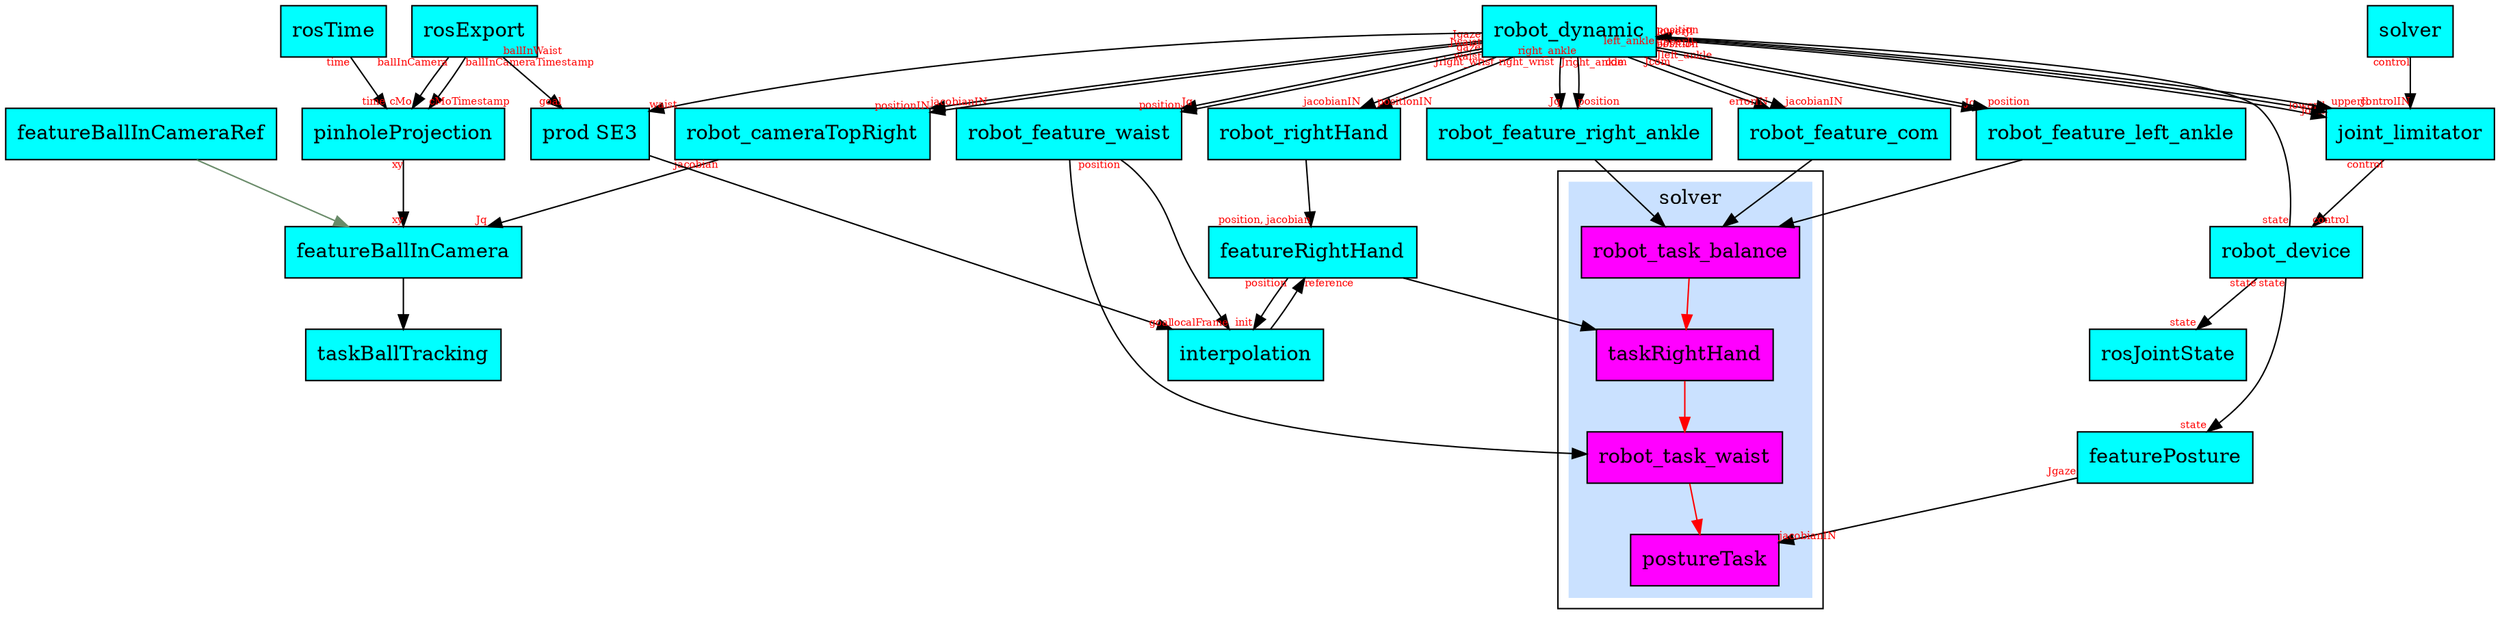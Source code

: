 digraph CD {
"featureBallInCamera" [ label = "featureBallInCamera" ,
   fontcolor = black, color = black, fillcolor=cyan, style=filled, shape=box ]
	"robot_cameraTopRight" -> "featureBallInCamera"
	 [ headlabel = "Jq" , taillabel = "jacobian", fontsize=7, fontcolor=red ]
	"pinholeProjection" -> "featureBallInCamera"
	 [ headlabel = "xy" , taillabel = "xy", fontsize=7, fontcolor=red ]
	"featureBallInCameraRef" -> "featureBallInCamera"[ color=darkseagreen4 ]
featureBallInCameraRef [ label = "featureBallInCameraRef" ,
   fontcolor = black, color = black, fillcolor=cyan, style=filled, shape=box ]
featurePosture [ label = "featurePosture" ,
   fontcolor = black, color = black, fillcolor=cyan, style=filled, shape=box ]
	"robot_device" -> "featurePosture"
	 [ headlabel = "state" , taillabel = "state", fontsize=7, fontcolor=red ]
featureRightHand [ label = "featureRightHand" ,
   fontcolor = black, color = black, fillcolor=cyan, style=filled, shape=box ]
	"robot_rightHand" -> "featureRightHand"
	 [ headlabel = "position, jacobian", fontsize=7, fontcolor=red ]
	"interpolation" -> "featureRightHand"
	 [ headlabel = "reference", fontsize=7, fontcolor=red ]
interpolation [ label = "interpolation" ,
   fontcolor = black, color = black, fillcolor=cyan, style=filled, shape=box ]
	"rosExport" -> "prodSE3"
	 [ headlabel = "goal" , taillabel = "ballInWaist", fontsize=7, fontcolor=red ]
	"featureRightHand" -> "interpolation"
	 [ headlabel = "init" , taillabel = "position", fontsize=7, fontcolor=red ]
	"robot_feature_waist" -> "interpolation"
	 [ headlabel = "localFrame" , taillabel = "position", fontsize=7, fontcolor=red ]
joint_limitator [ label = "joint_limitator" ,
   fontcolor = black, color = black, fillcolor=cyan, style=filled, shape=box ]
	"solver" -> "joint_limitator"
	 [ headlabel = "controlIN" , taillabel = "control", fontsize=7, fontcolor=red ]
	"robot_dynamic" -> "joint_limitator"
	 [ headlabel = "joint" , taillabel = "position", fontsize=7, fontcolor=red ]
	"robot_dynamic" -> "joint_limitator"
	 [ headlabel = "lowerJl" , taillabel = "lowerJl", fontsize=7, fontcolor=red ]
	"robot_dynamic" -> "joint_limitator"
	 [ headlabel = "upperJl" , taillabel = "upperJl", fontsize=7, fontcolor=red ]
pinholeProjection [ label = "pinholeProjection" ,
   fontcolor = black, color = black, fillcolor=cyan, style=filled, shape=box ]
	"rosExport" -> "pinholeProjection"
	 [ headlabel = "cMo" , taillabel = "ballInCamera", fontsize=7, fontcolor=red ]
	"rosExport" -> "pinholeProjection"
	 [ headlabel = "cMoTimestamp" , taillabel = "ballInCameraTimestamp", fontsize=7, fontcolor=red ]
	"rosTime" -> "pinholeProjection"
	 [ headlabel = "time" , taillabel = "time", fontsize=7, fontcolor=red ]
postureTask [ label = "postureTask" ,
   fontcolor = black, color = black, fillcolor=cyan, style=filled, shape=box ]
	"featurePosture" -> "postureTask"
	 [ headlabel = "jacobianIN" , taillabel = "Jgaze", fontsize=7, fontcolor=red ]
robot_cameraTopRight [ label = "robot_cameraTopRight" ,
   fontcolor = black, color = black, fillcolor=cyan, style=filled, shape=box ]
	"robot_dynamic" -> "robot_cameraTopRight"
	 [ headlabel = "jacobianIN" , taillabel = "Jgaze", fontsize=7, fontcolor=red ]
	"robot_dynamic" -> "robot_cameraTopRight"
	 [ headlabel = "positionIN" , taillabel = "gaze", fontsize=7, fontcolor=red ]
robot_device [ label = "robot_device" ,
   fontcolor = black, color = black, fillcolor=cyan, style=filled, shape=box ]
	"joint_limitator" -> "robot_device"
	 [ headlabel = "control" , taillabel = "control", fontsize=7, fontcolor=red ]
robot_dynamic [ label = "robot_dynamic" ,
   fontcolor = black, color = black, fillcolor=cyan, style=filled, shape=box ]
	"robot_device" -> "robot_dynamic"
	 [ headlabel = "position" , taillabel = "state", fontsize=7, fontcolor=red ]
robot_feature_com [ label = "robot_feature_com" ,
   fontcolor = black, color = black, fillcolor=cyan, style=filled, shape=box ]
	"robot_dynamic" -> "robot_feature_com"
	 [ headlabel = "errorIN" , taillabel = "com", fontsize=7, fontcolor=red ]
	"robot_dynamic" -> "robot_feature_com"
	 [ headlabel = "jacobianIN" , taillabel = "Jcom", fontsize=7, fontcolor=red ]
robot_feature_left_ankle [ label = "robot_feature_left_ankle" ,
   fontcolor = black, color = black, fillcolor=cyan, style=filled, shape=box ]
	"robot_dynamic" -> "robot_feature_left_ankle"
	 [ headlabel = "Jq" , taillabel = "Jleft_ankle", fontsize=7, fontcolor=red ]
	"robot_dynamic" -> "robot_feature_left_ankle"
	 [ headlabel = "position" , taillabel = "left_ankle", fontsize=7, fontcolor=red ]
robot_feature_right_ankle [ label = "robot_feature_right_ankle" ,
   fontcolor = black, color = black, fillcolor=cyan, style=filled, shape=box ]
	"robot_dynamic" -> "robot_feature_right_ankle"
	 [ headlabel = "Jq" , taillabel = "Jright_ankle", fontsize=7, fontcolor=red ]
	"robot_dynamic" -> "robot_feature_right_ankle"
	 [ headlabel = "position" , taillabel = "right_ankle", fontsize=7, fontcolor=red ]
robot_feature_waist [ label = "robot_feature_waist" ,
   fontcolor = black, color = black, fillcolor=cyan, style=filled, shape=box ]
	"robot_dynamic" -> "robot_feature_waist"
	 [ headlabel = "Jq" , taillabel = "Jwaist", fontsize=7, fontcolor=red ]
	"robot_dynamic" -> "robot_feature_waist"
	 [ headlabel = "position" , taillabel = "waist", fontsize=7, fontcolor=red ]
robot_rightHand [ label = "robot_rightHand" ,
   fontcolor = black, color = black, fillcolor=cyan, style=filled, shape=box ]
	"robot_dynamic" -> "robot_rightHand"
	 [ headlabel = "jacobianIN" , taillabel = "Jright_wrist", fontsize=7, fontcolor=red ]
	"robot_dynamic" -> "robot_rightHand"
	 [ headlabel = "positionIN" , taillabel = "right_wrist", fontsize=7, fontcolor=red ]
robot_task_balance [ label = "robot_task_balance" ,
   fontcolor = black, color = black, fillcolor=cyan, style=filled, shape=box ]
	"robot_feature_com" -> "robot_task_balance"
	"robot_feature_left_ankle" -> "robot_task_balance"
	"robot_feature_right_ankle" -> "robot_task_balance"
robot_task_waist [ label = "robot_task_waist" ,
   fontcolor = black, color = black, fillcolor=cyan, style=filled, shape=box ]
	"robot_feature_waist" -> "robot_task_waist"
rosExport [ label = "rosExport" ,
   fontcolor = black, color = black, fillcolor=cyan, style=filled, shape=box ]
rosJointState [ label = "rosJointState" ,
   fontcolor = black, color = black, fillcolor=cyan, style=filled, shape=box ]
	"robot_device" -> "rosJointState"
	 [ headlabel = "state" , taillabel = "state", fontsize=7, fontcolor=red ]
rosTime [ label = "rosTime" ,
   fontcolor = black, color = black, fillcolor=cyan, style=filled, shape=box ]
solver [ label = "solver" ,
   fontcolor = black, color = black, fillcolor=cyan, style=filled, shape=box ]
			robot_task_balance -> taskRightHand [color=red]
			taskRightHand -> robot_task_waist [color=red]
			robot_task_waist -> postureTask [color=red]
		subgraph cluster_Tasks {
			subgraph cluster_solver {
				color=lightsteelblue1; label="solver"; style=filled;
				robot_task_balance [ label = "robot_task_balance" ,
				   fontcolor = black, color = black, fillcolor = magenta, style=filled, shape=box ]
				taskRightHand [ label = "taskRightHand" ,
				   fontcolor = black, color = black, fillcolor = magenta, style=filled, shape=box ]
				robot_task_waist [ label = "robot_task_waist" ,
				   fontcolor = black, color = black, fillcolor = magenta, style=filled, shape=box ]
				postureTask [ label = "postureTask" ,
				   fontcolor = black, color = black, fillcolor = magenta, style=filled, shape=box ]
			}
			}
taskBallTracking [ label = "taskBallTracking" ,
   fontcolor = black, color = black, fillcolor=cyan, style=filled, shape=box ]
	"featureBallInCamera" -> "taskBallTracking"
	"featureRightHand" -> "taskRightHand"

prodSE3 [ label="prod SE3", fontcolor=black, color = black, fillcolor = cyan,
	style = filled, shape=box]
	"robot_dynamic" -> "prodSE3" [ headlabel = "waist", fontsize=7, fontcolor=red ]
	"prodSE3" -> "interpolation" [ headlabel = "goal", fontsize=7, fontcolor=red ]
}
